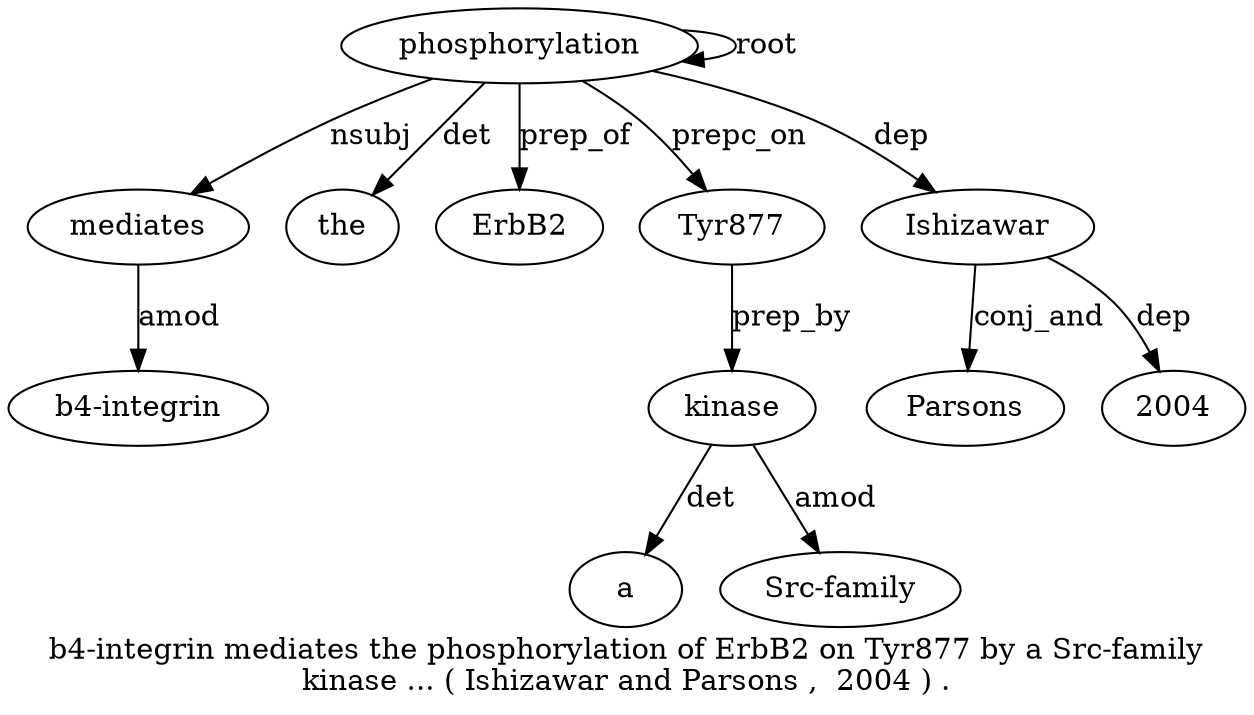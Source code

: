 digraph "b4-integrin mediates the phosphorylation of ErbB2 on Tyr877 by a Src-family kinase ... ( Ishizawar and Parsons ,  2004 ) ." {
label="b4-integrin mediates the phosphorylation of ErbB2 on Tyr877 by a Src-family
kinase ... ( Ishizawar and Parsons ,  2004 ) .";
mediates2 [style=filled, fillcolor=white, label=mediates];
"b4-integrin1" [style=filled, fillcolor=white, label="b4-integrin"];
mediates2 -> "b4-integrin1"  [label=amod];
phosphorylation4 [style=filled, fillcolor=white, label=phosphorylation];
phosphorylation4 -> mediates2  [label=nsubj];
the3 [style=filled, fillcolor=white, label=the];
phosphorylation4 -> the3  [label=det];
phosphorylation4 -> phosphorylation4  [label=root];
ErbB26 [style=filled, fillcolor=white, label=ErbB2];
phosphorylation4 -> ErbB26  [label=prep_of];
Tyr877 [style=filled, fillcolor=white, label=Tyr877];
phosphorylation4 -> Tyr877  [label=prepc_on];
kinase12 [style=filled, fillcolor=white, label=kinase];
a10 [style=filled, fillcolor=white, label=a];
kinase12 -> a10  [label=det];
"Src-family11" [style=filled, fillcolor=white, label="Src-family"];
kinase12 -> "Src-family11"  [label=amod];
Tyr877 -> kinase12  [label=prep_by];
Ishizawar15 [style=filled, fillcolor=white, label=Ishizawar];
phosphorylation4 -> Ishizawar15  [label=dep];
Parsons17 [style=filled, fillcolor=white, label=Parsons];
Ishizawar15 -> Parsons17  [label=conj_and];
200419 [style=filled, fillcolor=white, label=2004];
Ishizawar15 -> 200419  [label=dep];
}
